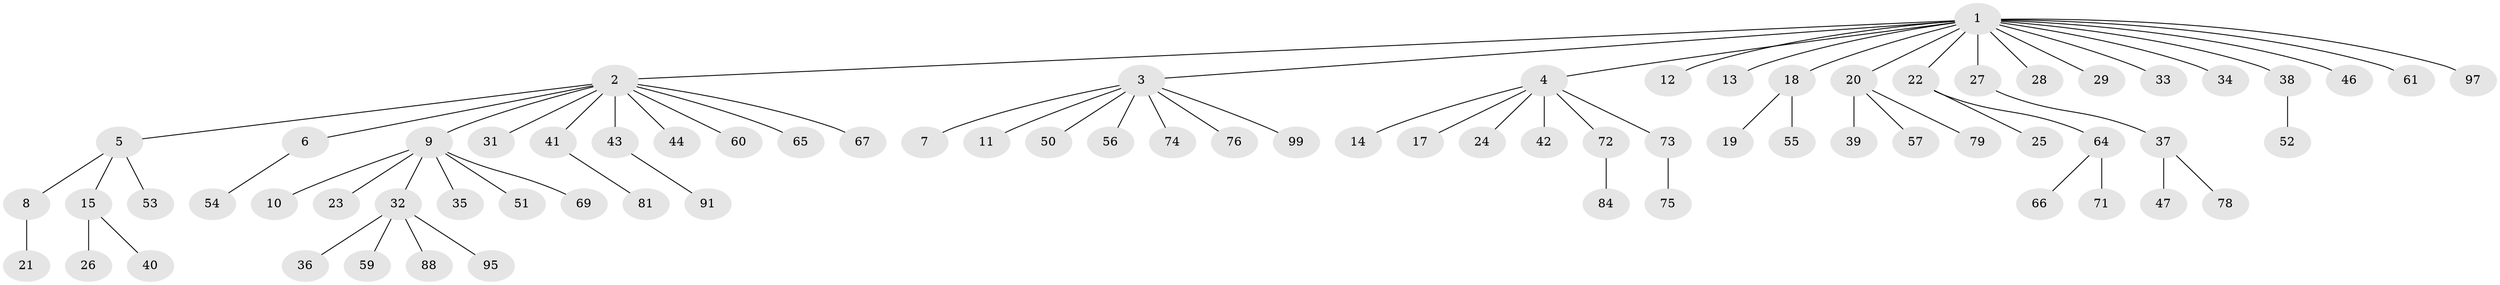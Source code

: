 // Generated by graph-tools (version 1.1) at 2025/23/03/03/25 07:23:55]
// undirected, 75 vertices, 74 edges
graph export_dot {
graph [start="1"]
  node [color=gray90,style=filled];
  1 [super="+85"];
  2 [super="+86"];
  3 [super="+70"];
  4 [super="+62"];
  5 [super="+58"];
  6 [super="+94"];
  7;
  8 [super="+89"];
  9 [super="+98"];
  10;
  11;
  12;
  13;
  14 [super="+16"];
  15 [super="+49"];
  17;
  18 [super="+80"];
  19;
  20 [super="+30"];
  21 [super="+45"];
  22 [super="+92"];
  23;
  24;
  25 [super="+82"];
  26;
  27;
  28;
  29 [super="+77"];
  31;
  32 [super="+83"];
  33;
  34;
  35 [super="+68"];
  36;
  37 [super="+87"];
  38;
  39;
  40;
  41 [super="+63"];
  42;
  43 [super="+48"];
  44;
  46;
  47;
  50;
  51;
  52;
  53;
  54 [super="+93"];
  55;
  56;
  57;
  59;
  60;
  61;
  64;
  65;
  66;
  67;
  69;
  71;
  72;
  73 [super="+90"];
  74;
  75;
  76 [super="+96"];
  78;
  79;
  81;
  84;
  88;
  91;
  95;
  97;
  99;
  1 -- 2;
  1 -- 3;
  1 -- 4;
  1 -- 12;
  1 -- 13;
  1 -- 18;
  1 -- 20;
  1 -- 22;
  1 -- 27;
  1 -- 28;
  1 -- 29;
  1 -- 33;
  1 -- 34;
  1 -- 38;
  1 -- 46;
  1 -- 61;
  1 -- 97;
  2 -- 5;
  2 -- 6;
  2 -- 9;
  2 -- 31;
  2 -- 41;
  2 -- 43;
  2 -- 44;
  2 -- 60;
  2 -- 65;
  2 -- 67;
  3 -- 7;
  3 -- 11;
  3 -- 50;
  3 -- 56;
  3 -- 74;
  3 -- 76;
  3 -- 99;
  4 -- 14;
  4 -- 17;
  4 -- 24;
  4 -- 42;
  4 -- 72;
  4 -- 73;
  5 -- 8;
  5 -- 15;
  5 -- 53;
  6 -- 54;
  8 -- 21;
  9 -- 10;
  9 -- 23;
  9 -- 32;
  9 -- 35;
  9 -- 51;
  9 -- 69;
  15 -- 26;
  15 -- 40;
  18 -- 19;
  18 -- 55;
  20 -- 39;
  20 -- 57;
  20 -- 79;
  22 -- 25;
  22 -- 64;
  27 -- 37;
  32 -- 36;
  32 -- 59;
  32 -- 88;
  32 -- 95;
  37 -- 47;
  37 -- 78;
  38 -- 52;
  41 -- 81;
  43 -- 91;
  64 -- 66;
  64 -- 71;
  72 -- 84;
  73 -- 75;
}
